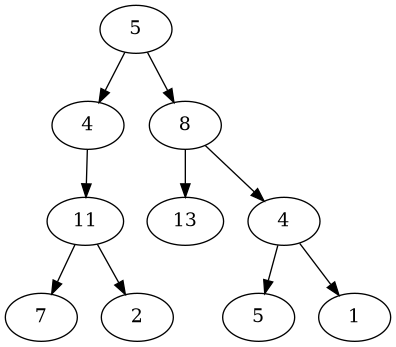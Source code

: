 @startuml TreeNode
digraph g {
           0 [label=" 5 "]
0  ->  1 ; 1 [label=" 4 "]
0  ->  2 ; 2 [label=" 8 "]
1  ->  3 ; 3 [label=" 11 "]
2  ->  5 ; 5 [label=" 13 "]
2  ->  6 ; 6 [label=" 4 "]
3  ->  7 ; 7 [label=" 7 "]
3  ->  8 ; 8 [label=" 2 "]
6  ->  11 ; 11 [label=" 5 "]
6  ->  12 ; 12 [label=" 1 "]
}
@enduml